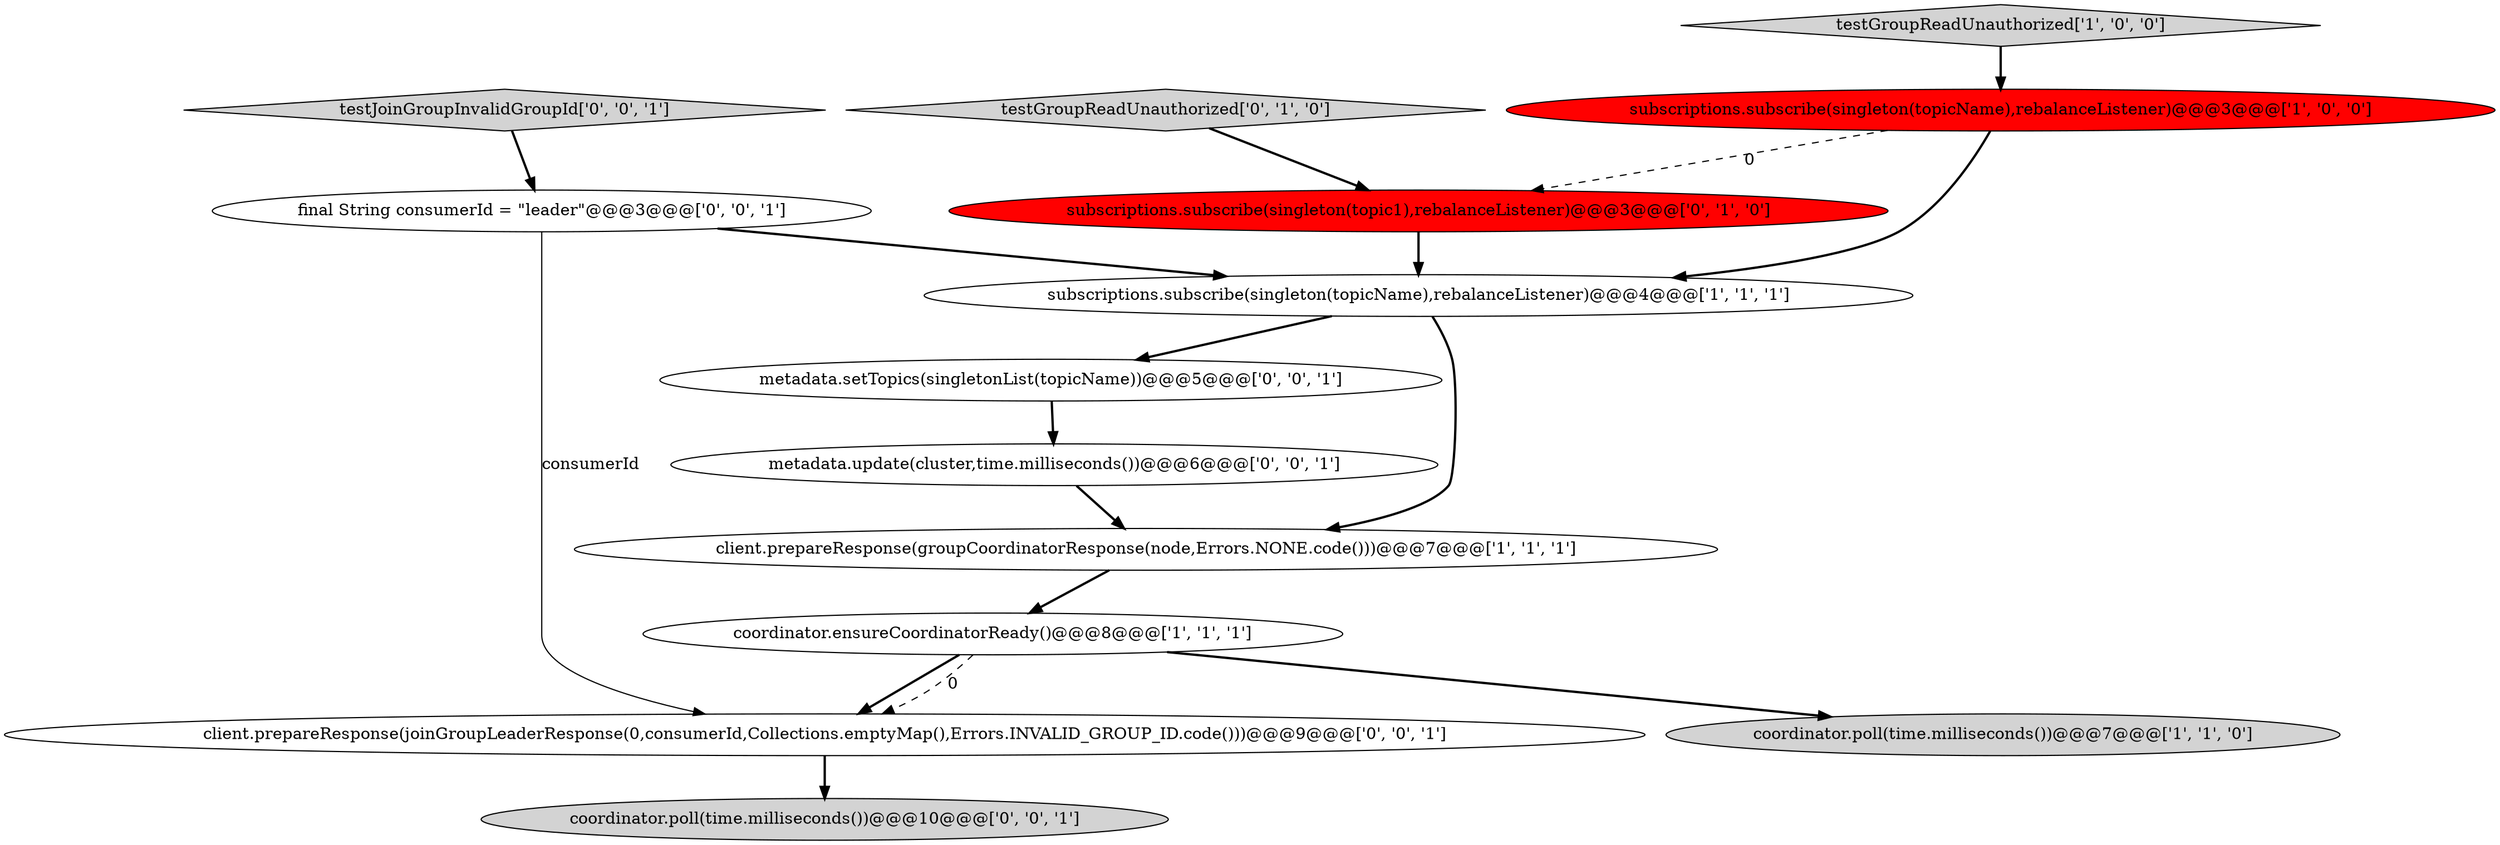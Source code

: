 digraph {
6 [style = filled, label = "testGroupReadUnauthorized['0', '1', '0']", fillcolor = lightgray, shape = diamond image = "AAA0AAABBB2BBB"];
10 [style = filled, label = "final String consumerId = \"leader\"@@@3@@@['0', '0', '1']", fillcolor = white, shape = ellipse image = "AAA0AAABBB3BBB"];
13 [style = filled, label = "client.prepareResponse(joinGroupLeaderResponse(0,consumerId,Collections.emptyMap(),Errors.INVALID_GROUP_ID.code()))@@@9@@@['0', '0', '1']", fillcolor = white, shape = ellipse image = "AAA0AAABBB3BBB"];
7 [style = filled, label = "subscriptions.subscribe(singleton(topic1),rebalanceListener)@@@3@@@['0', '1', '0']", fillcolor = red, shape = ellipse image = "AAA1AAABBB2BBB"];
0 [style = filled, label = "coordinator.ensureCoordinatorReady()@@@8@@@['1', '1', '1']", fillcolor = white, shape = ellipse image = "AAA0AAABBB1BBB"];
9 [style = filled, label = "metadata.update(cluster,time.milliseconds())@@@6@@@['0', '0', '1']", fillcolor = white, shape = ellipse image = "AAA0AAABBB3BBB"];
3 [style = filled, label = "client.prepareResponse(groupCoordinatorResponse(node,Errors.NONE.code()))@@@7@@@['1', '1', '1']", fillcolor = white, shape = ellipse image = "AAA0AAABBB1BBB"];
11 [style = filled, label = "coordinator.poll(time.milliseconds())@@@10@@@['0', '0', '1']", fillcolor = lightgray, shape = ellipse image = "AAA0AAABBB3BBB"];
1 [style = filled, label = "subscriptions.subscribe(singleton(topicName),rebalanceListener)@@@4@@@['1', '1', '1']", fillcolor = white, shape = ellipse image = "AAA0AAABBB1BBB"];
4 [style = filled, label = "coordinator.poll(time.milliseconds())@@@7@@@['1', '1', '0']", fillcolor = lightgray, shape = ellipse image = "AAA0AAABBB1BBB"];
2 [style = filled, label = "subscriptions.subscribe(singleton(topicName),rebalanceListener)@@@3@@@['1', '0', '0']", fillcolor = red, shape = ellipse image = "AAA1AAABBB1BBB"];
12 [style = filled, label = "testJoinGroupInvalidGroupId['0', '0', '1']", fillcolor = lightgray, shape = diamond image = "AAA0AAABBB3BBB"];
5 [style = filled, label = "testGroupReadUnauthorized['1', '0', '0']", fillcolor = lightgray, shape = diamond image = "AAA0AAABBB1BBB"];
8 [style = filled, label = "metadata.setTopics(singletonList(topicName))@@@5@@@['0', '0', '1']", fillcolor = white, shape = ellipse image = "AAA0AAABBB3BBB"];
1->3 [style = bold, label=""];
9->3 [style = bold, label=""];
10->13 [style = solid, label="consumerId"];
5->2 [style = bold, label=""];
12->10 [style = bold, label=""];
7->1 [style = bold, label=""];
1->8 [style = bold, label=""];
6->7 [style = bold, label=""];
0->13 [style = bold, label=""];
10->1 [style = bold, label=""];
2->7 [style = dashed, label="0"];
0->4 [style = bold, label=""];
13->11 [style = bold, label=""];
2->1 [style = bold, label=""];
0->13 [style = dashed, label="0"];
3->0 [style = bold, label=""];
8->9 [style = bold, label=""];
}
